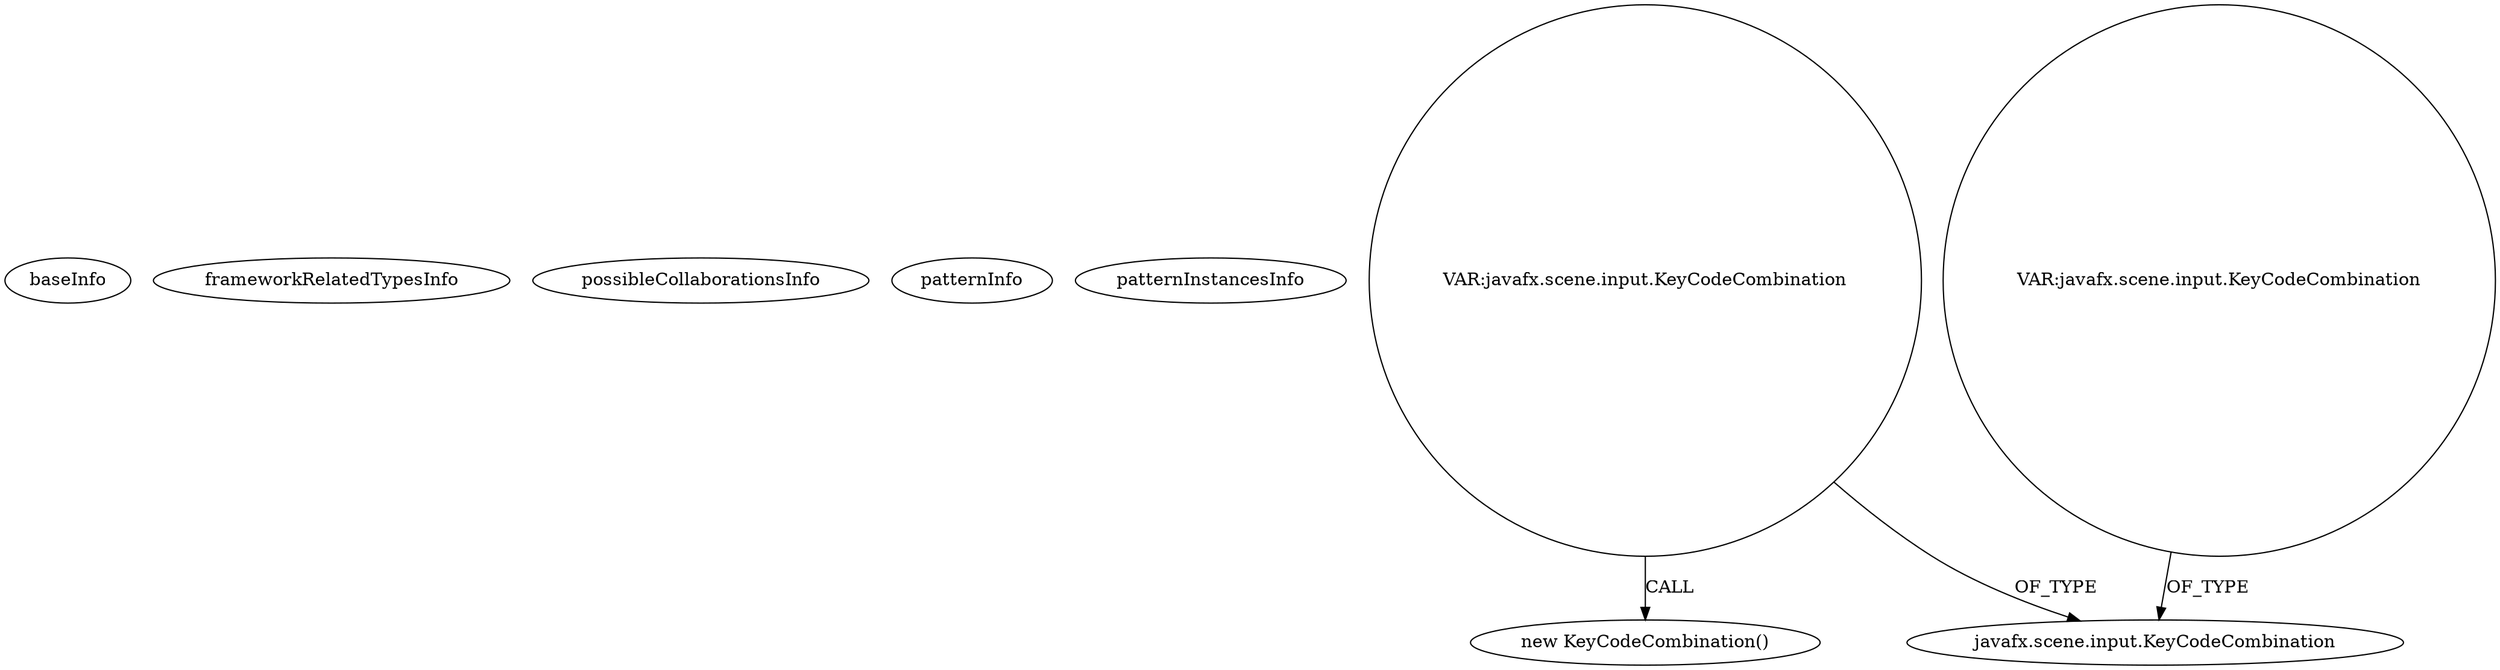 digraph {
baseInfo[graphId=2324,category="pattern",isAnonymous=false,possibleRelation=false]
frameworkRelatedTypesInfo[]
possibleCollaborationsInfo[]
patternInfo[frequency=3.0,patternRootClient=null]
patternInstancesInfo[0="BryceLawrence-Tableiness~/BryceLawrence-Tableiness/Tableiness-master/src/truthtablegenerator/GUI.java~GUI~179",1="ajithkp560-quizmaster~/ajithkp560-quizmaster/quizmaster-master/QuizProgram_SRC/QuizProgram/src/quizprogram/SampleController.java~SampleController~1753",2="Zulukas-IJA~/Zulukas-IJA/IJA-master/src/InsightJournalApplication/GUI.java~GUI~1631"]
516[label="new KeyCodeCombination()",vertexType="CONSTRUCTOR_CALL",isFrameworkType=false]
517[label="VAR:javafx.scene.input.KeyCodeCombination",vertexType="VARIABLE_EXPRESION",isFrameworkType=false,shape=circle]
58[label="javafx.scene.input.KeyCodeCombination",vertexType="FRAMEWORK_CLASS_TYPE",isFrameworkType=false]
417[label="VAR:javafx.scene.input.KeyCodeCombination",vertexType="VARIABLE_EXPRESION",isFrameworkType=false,shape=circle]
517->516[label="CALL"]
417->58[label="OF_TYPE"]
517->58[label="OF_TYPE"]
}
